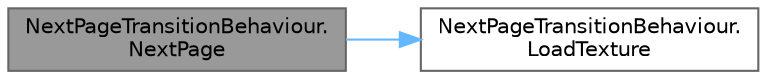 digraph "NextPageTransitionBehaviour.NextPage"
{
 // LATEX_PDF_SIZE
  bgcolor="transparent";
  edge [fontname=Helvetica,fontsize=10,labelfontname=Helvetica,labelfontsize=10];
  node [fontname=Helvetica,fontsize=10,shape=box,height=0.2,width=0.4];
  rankdir="LR";
  Node1 [id="Node000001",label="NextPageTransitionBehaviour.\lNextPage",height=0.2,width=0.4,color="gray40", fillcolor="grey60", style="filled", fontcolor="black",tooltip=" "];
  Node1 -> Node2 [id="edge1_Node000001_Node000002",color="steelblue1",style="solid",tooltip=" "];
  Node2 [id="Node000002",label="NextPageTransitionBehaviour.\lLoadTexture",height=0.2,width=0.4,color="grey40", fillcolor="white", style="filled",URL="$class_next_page_transition_behaviour.html#ac9541315fdeaeac95576ede70e7b8538",tooltip=" "];
}
